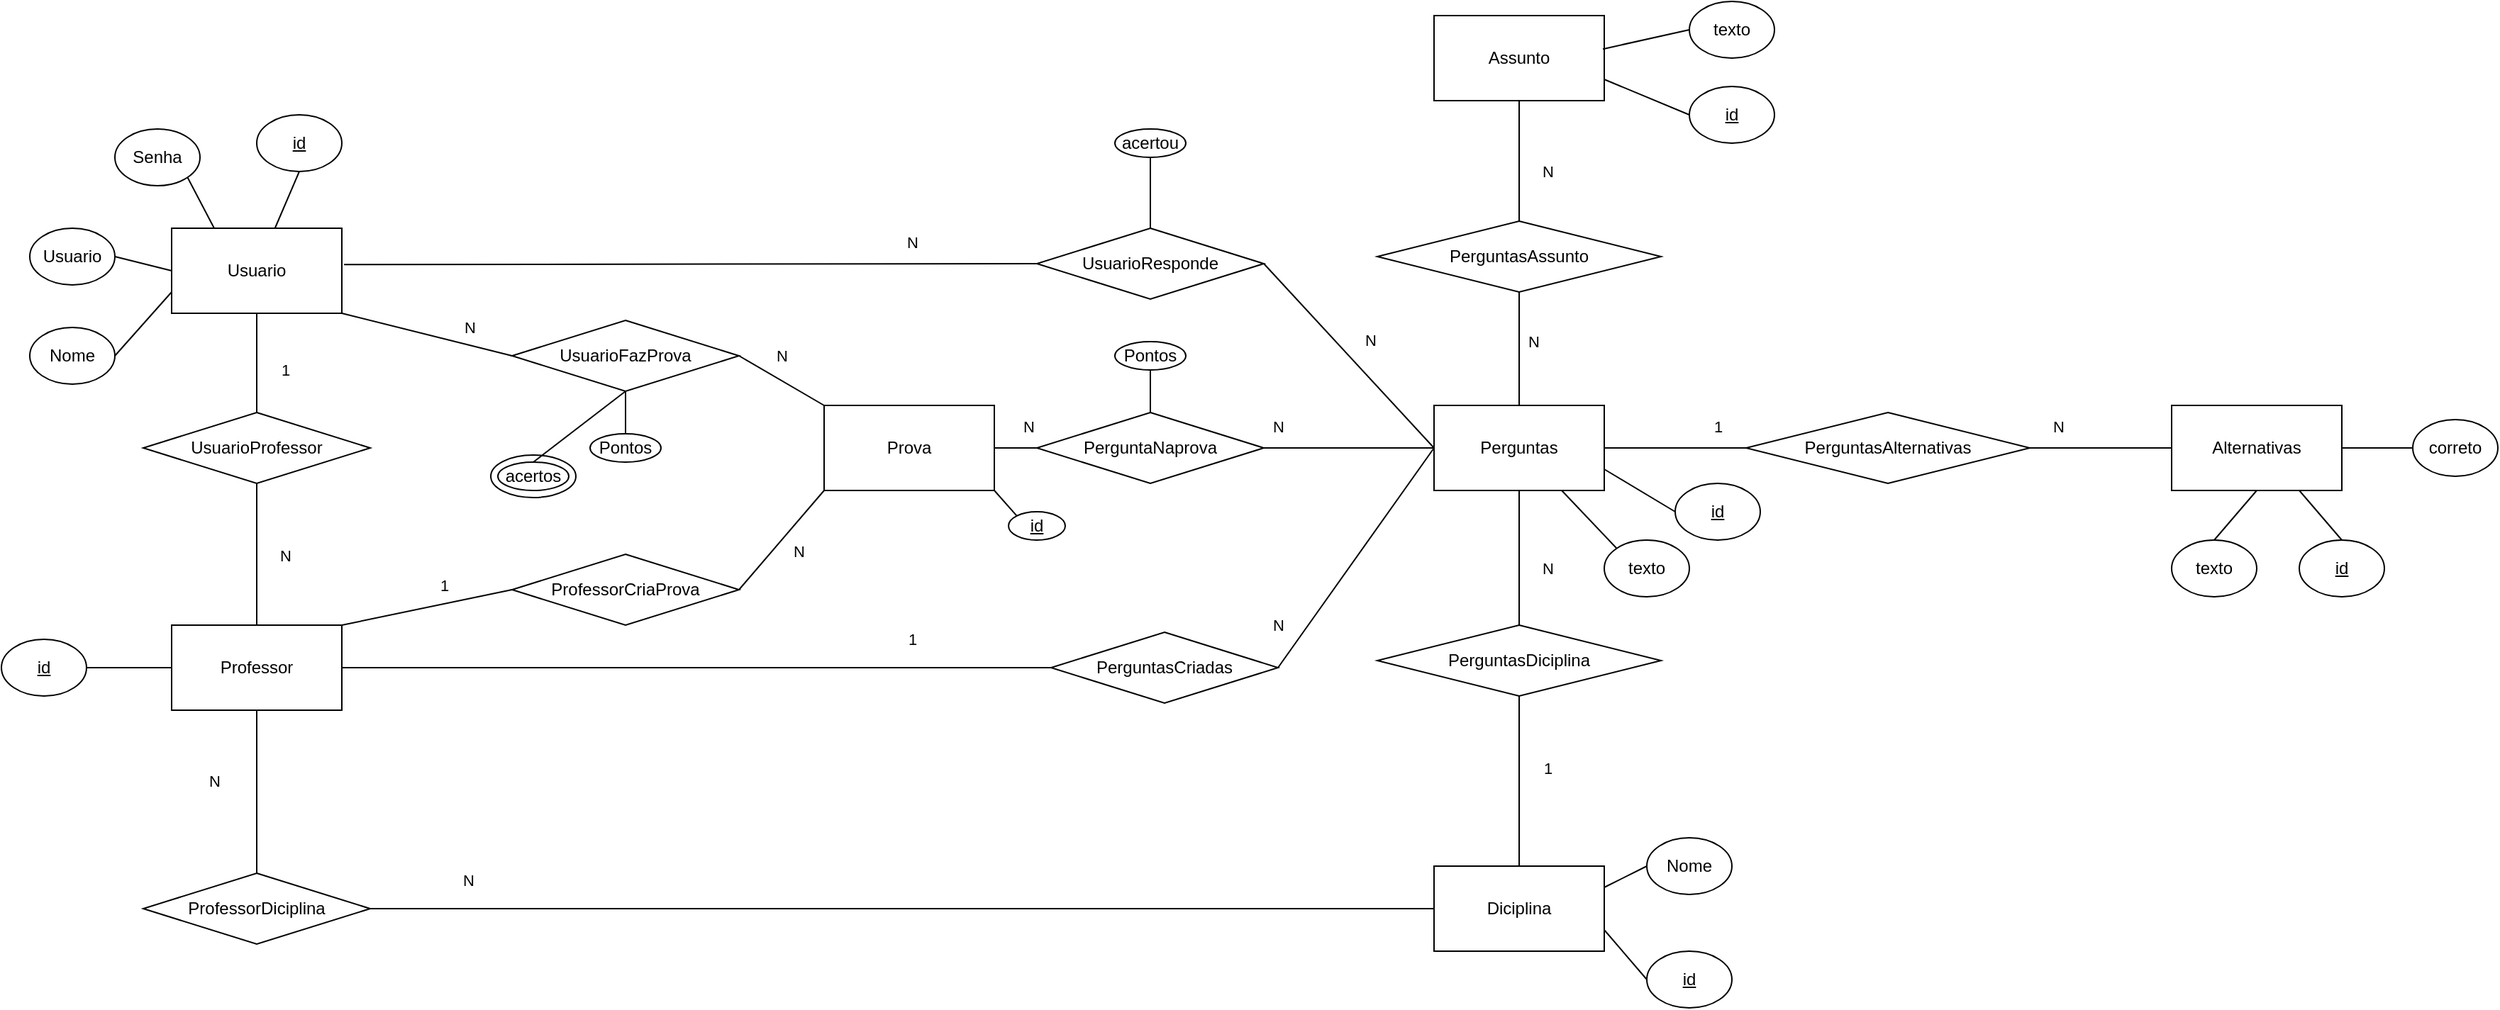 <mxfile version="23.1.5" type="device">
  <diagram name="Página-1" id="-rzyazZA07NCYQTuwIPl">
    <mxGraphModel dx="2924" dy="757" grid="1" gridSize="10" guides="1" tooltips="1" connect="1" arrows="1" fold="1" page="1" pageScale="1" pageWidth="1600" pageHeight="1200" math="0" shadow="0">
      <root>
        <mxCell id="0" />
        <mxCell id="1" parent="0" />
        <mxCell id="yHFWq50CjrSYQNt5o2un-2" value="Usuario" style="rounded=0;whiteSpace=wrap;html=1;" parent="1" vertex="1">
          <mxGeometry x="-620" y="420" width="120" height="60" as="geometry" />
        </mxCell>
        <mxCell id="yHFWq50CjrSYQNt5o2un-4" value="Professor" style="rounded=0;whiteSpace=wrap;html=1;" parent="1" vertex="1">
          <mxGeometry x="-620" y="700" width="120" height="60" as="geometry" />
        </mxCell>
        <mxCell id="yHFWq50CjrSYQNt5o2un-5" value="Perguntas" style="rounded=0;whiteSpace=wrap;html=1;" parent="1" vertex="1">
          <mxGeometry x="270" y="545" width="120" height="60" as="geometry" />
        </mxCell>
        <mxCell id="yHFWq50CjrSYQNt5o2un-6" value="Diciplina" style="rounded=0;whiteSpace=wrap;html=1;" parent="1" vertex="1">
          <mxGeometry x="270" y="870" width="120" height="60" as="geometry" />
        </mxCell>
        <mxCell id="yHFWq50CjrSYQNt5o2un-7" value="Assunto" style="rounded=0;whiteSpace=wrap;html=1;" parent="1" vertex="1">
          <mxGeometry x="270" y="270" width="120" height="60" as="geometry" />
        </mxCell>
        <mxCell id="yHFWq50CjrSYQNt5o2un-8" value="Alternativas" style="rounded=0;whiteSpace=wrap;html=1;" parent="1" vertex="1">
          <mxGeometry x="790" y="545" width="120" height="60" as="geometry" />
        </mxCell>
        <mxCell id="yHFWq50CjrSYQNt5o2un-9" value="Usuario" style="ellipse;whiteSpace=wrap;html=1;" parent="1" vertex="1">
          <mxGeometry x="-720" y="420" width="60" height="40" as="geometry" />
        </mxCell>
        <mxCell id="yHFWq50CjrSYQNt5o2un-10" value="Senha" style="ellipse;whiteSpace=wrap;html=1;" parent="1" vertex="1">
          <mxGeometry x="-660" y="350" width="60" height="40" as="geometry" />
        </mxCell>
        <mxCell id="yHFWq50CjrSYQNt5o2un-11" value="UsuarioProfessor" style="rhombus;whiteSpace=wrap;html=1;" parent="1" vertex="1">
          <mxGeometry x="-640" y="550" width="160" height="50" as="geometry" />
        </mxCell>
        <mxCell id="yHFWq50CjrSYQNt5o2un-12" value="UsuarioResponde" style="rhombus;whiteSpace=wrap;html=1;" parent="1" vertex="1">
          <mxGeometry x="-10" y="420" width="160" height="50" as="geometry" />
        </mxCell>
        <mxCell id="yHFWq50CjrSYQNt5o2un-14" value="PerguntasCriadas" style="rhombus;whiteSpace=wrap;html=1;" parent="1" vertex="1">
          <mxGeometry y="705" width="160" height="50" as="geometry" />
        </mxCell>
        <mxCell id="yHFWq50CjrSYQNt5o2un-16" value="N" style="endArrow=none;html=1;rounded=0;entryX=0.5;entryY=1;entryDx=0;entryDy=0;exitX=0.5;exitY=0;exitDx=0;exitDy=0;" parent="1" source="yHFWq50CjrSYQNt5o2un-4" target="yHFWq50CjrSYQNt5o2un-11" edge="1">
          <mxGeometry y="-20" width="50" height="50" relative="1" as="geometry">
            <mxPoint x="-420" y="780" as="sourcePoint" />
            <mxPoint x="-370" y="730" as="targetPoint" />
            <mxPoint y="1" as="offset" />
          </mxGeometry>
        </mxCell>
        <mxCell id="yHFWq50CjrSYQNt5o2un-17" value="1" style="endArrow=none;html=1;rounded=0;entryX=0.5;entryY=1;entryDx=0;entryDy=0;" parent="1" source="yHFWq50CjrSYQNt5o2un-11" target="yHFWq50CjrSYQNt5o2un-2" edge="1">
          <mxGeometry x="-0.143" y="-20" width="50" height="50" relative="1" as="geometry">
            <mxPoint x="-550" y="700" as="sourcePoint" />
            <mxPoint x="-550" y="610" as="targetPoint" />
            <mxPoint as="offset" />
          </mxGeometry>
        </mxCell>
        <mxCell id="yHFWq50CjrSYQNt5o2un-18" value="N" style="endArrow=none;html=1;rounded=0;entryX=1.013;entryY=0.427;entryDx=0;entryDy=0;exitX=0;exitY=0.5;exitDx=0;exitDy=0;entryPerimeter=0;" parent="1" source="yHFWq50CjrSYQNt5o2un-12" target="yHFWq50CjrSYQNt5o2un-2" edge="1">
          <mxGeometry x="-0.642" y="-15" width="50" height="50" relative="1" as="geometry">
            <mxPoint x="30" y="445" as="sourcePoint" />
            <mxPoint x="-100" y="610" as="targetPoint" />
            <mxPoint as="offset" />
          </mxGeometry>
        </mxCell>
        <mxCell id="yHFWq50CjrSYQNt5o2un-19" value="N" style="endArrow=none;html=1;rounded=0;entryX=1;entryY=0.5;entryDx=0;entryDy=0;exitX=0;exitY=0.5;exitDx=0;exitDy=0;" parent="1" source="yHFWq50CjrSYQNt5o2un-5" target="yHFWq50CjrSYQNt5o2un-12" edge="1">
          <mxGeometry x="-0.024" y="-18" width="50" height="50" relative="1" as="geometry">
            <mxPoint x="-120" y="710" as="sourcePoint" />
            <mxPoint x="-120" y="620" as="targetPoint" />
            <mxPoint as="offset" />
          </mxGeometry>
        </mxCell>
        <mxCell id="yHFWq50CjrSYQNt5o2un-20" value="PerguntasAlternativas" style="rhombus;whiteSpace=wrap;html=1;" parent="1" vertex="1">
          <mxGeometry x="490" y="550" width="200" height="50" as="geometry" />
        </mxCell>
        <mxCell id="9dntIC0oJ66V0iwh-9Vj-1" value="&lt;u&gt;id&lt;/u&gt;" style="ellipse;whiteSpace=wrap;html=1;" parent="1" vertex="1">
          <mxGeometry x="-560" y="340" width="60" height="40" as="geometry" />
        </mxCell>
        <mxCell id="9dntIC0oJ66V0iwh-9Vj-2" value="&lt;u&gt;id&lt;/u&gt;" style="ellipse;whiteSpace=wrap;html=1;" parent="1" vertex="1">
          <mxGeometry x="-740" y="710" width="60" height="40" as="geometry" />
        </mxCell>
        <mxCell id="9dntIC0oJ66V0iwh-9Vj-3" value="N" style="endArrow=none;html=1;rounded=0;entryX=1;entryY=0.5;entryDx=0;entryDy=0;exitX=0;exitY=0.5;exitDx=0;exitDy=0;" parent="1" source="yHFWq50CjrSYQNt5o2un-5" target="yHFWq50CjrSYQNt5o2un-14" edge="1">
          <mxGeometry x="0.743" y="-17" width="50" height="50" relative="1" as="geometry">
            <mxPoint x="280" y="590" as="sourcePoint" />
            <mxPoint x="180" y="455" as="targetPoint" />
            <mxPoint as="offset" />
          </mxGeometry>
        </mxCell>
        <mxCell id="9dntIC0oJ66V0iwh-9Vj-4" value="1" style="endArrow=none;html=1;rounded=0;entryX=1;entryY=0.5;entryDx=0;entryDy=0;" parent="1" target="yHFWq50CjrSYQNt5o2un-4" edge="1">
          <mxGeometry x="-0.607" y="-20" width="50" height="50" relative="1" as="geometry">
            <mxPoint y="730" as="sourcePoint" />
            <mxPoint x="-38" y="456" as="targetPoint" />
            <mxPoint as="offset" />
          </mxGeometry>
        </mxCell>
        <mxCell id="9dntIC0oJ66V0iwh-9Vj-7" value="Nome" style="ellipse;whiteSpace=wrap;html=1;" parent="1" vertex="1">
          <mxGeometry x="-720" y="490" width="60" height="40" as="geometry" />
        </mxCell>
        <mxCell id="9dntIC0oJ66V0iwh-9Vj-8" value="1" style="endArrow=none;html=1;rounded=0;entryX=1;entryY=0.5;entryDx=0;entryDy=0;exitX=0;exitY=0.5;exitDx=0;exitDy=0;" parent="1" source="yHFWq50CjrSYQNt5o2un-20" target="yHFWq50CjrSYQNt5o2un-5" edge="1">
          <mxGeometry x="-0.6" y="-15" width="50" height="50" relative="1" as="geometry">
            <mxPoint x="320" y="710" as="sourcePoint" />
            <mxPoint x="370" y="660" as="targetPoint" />
            <mxPoint as="offset" />
          </mxGeometry>
        </mxCell>
        <mxCell id="9dntIC0oJ66V0iwh-9Vj-9" value="N" style="endArrow=none;html=1;rounded=0;entryX=1;entryY=0.5;entryDx=0;entryDy=0;" parent="1" source="yHFWq50CjrSYQNt5o2un-8" target="yHFWq50CjrSYQNt5o2un-20" edge="1">
          <mxGeometry x="0.6" y="-15" width="50" height="50" relative="1" as="geometry">
            <mxPoint x="320" y="710" as="sourcePoint" />
            <mxPoint x="370" y="660" as="targetPoint" />
            <mxPoint as="offset" />
          </mxGeometry>
        </mxCell>
        <mxCell id="9dntIC0oJ66V0iwh-9Vj-10" value="PerguntasDiciplina" style="rhombus;whiteSpace=wrap;html=1;" parent="1" vertex="1">
          <mxGeometry x="230" y="700" width="200" height="50" as="geometry" />
        </mxCell>
        <mxCell id="9dntIC0oJ66V0iwh-9Vj-11" value="N" style="endArrow=none;html=1;rounded=0;entryX=0.5;entryY=1;entryDx=0;entryDy=0;exitX=0.5;exitY=0;exitDx=0;exitDy=0;" parent="1" source="9dntIC0oJ66V0iwh-9Vj-10" target="yHFWq50CjrSYQNt5o2un-5" edge="1">
          <mxGeometry x="-0.158" y="-20" width="50" height="50" relative="1" as="geometry">
            <mxPoint x="370" y="710" as="sourcePoint" />
            <mxPoint x="420" y="660" as="targetPoint" />
            <mxPoint as="offset" />
          </mxGeometry>
        </mxCell>
        <mxCell id="9dntIC0oJ66V0iwh-9Vj-12" value="1" style="endArrow=none;html=1;rounded=0;entryX=0.5;entryY=1;entryDx=0;entryDy=0;exitX=0.5;exitY=0;exitDx=0;exitDy=0;" parent="1" source="yHFWq50CjrSYQNt5o2un-6" target="9dntIC0oJ66V0iwh-9Vj-10" edge="1">
          <mxGeometry x="0.167" y="-20" width="50" height="50" relative="1" as="geometry">
            <mxPoint x="340" y="710" as="sourcePoint" />
            <mxPoint x="340" y="615" as="targetPoint" />
            <mxPoint y="1" as="offset" />
          </mxGeometry>
        </mxCell>
        <mxCell id="9dntIC0oJ66V0iwh-9Vj-13" value="N" style="endArrow=none;html=1;rounded=0;entryX=0.5;entryY=1;entryDx=0;entryDy=0;exitX=0.5;exitY=0;exitDx=0;exitDy=0;" parent="1" source="yHFWq50CjrSYQNt5o2un-5" target="9dntIC0oJ66V0iwh-9Vj-14" edge="1">
          <mxGeometry x="0.125" y="-10" width="50" height="50" relative="1" as="geometry">
            <mxPoint x="370" y="570" as="sourcePoint" />
            <mxPoint x="420" y="520" as="targetPoint" />
            <mxPoint as="offset" />
          </mxGeometry>
        </mxCell>
        <mxCell id="9dntIC0oJ66V0iwh-9Vj-14" value="PerguntasAssunto" style="rhombus;whiteSpace=wrap;html=1;" parent="1" vertex="1">
          <mxGeometry x="230" y="415" width="200" height="50" as="geometry" />
        </mxCell>
        <mxCell id="9dntIC0oJ66V0iwh-9Vj-15" value="N" style="endArrow=none;html=1;rounded=0;entryX=0.5;entryY=1;entryDx=0;entryDy=0;exitX=0.5;exitY=0;exitDx=0;exitDy=0;" parent="1" source="9dntIC0oJ66V0iwh-9Vj-14" target="yHFWq50CjrSYQNt5o2un-7" edge="1">
          <mxGeometry x="-0.176" y="-20" width="50" height="50" relative="1" as="geometry">
            <mxPoint x="340" y="555" as="sourcePoint" />
            <mxPoint x="340" y="475" as="targetPoint" />
            <mxPoint as="offset" />
          </mxGeometry>
        </mxCell>
        <mxCell id="9dntIC0oJ66V0iwh-9Vj-17" value="texto" style="ellipse;whiteSpace=wrap;html=1;" parent="1" vertex="1">
          <mxGeometry x="390" y="640" width="60" height="40" as="geometry" />
        </mxCell>
        <mxCell id="9dntIC0oJ66V0iwh-9Vj-19" value="&lt;u&gt;id&lt;/u&gt;" style="ellipse;whiteSpace=wrap;html=1;" parent="1" vertex="1">
          <mxGeometry x="440" y="600" width="60" height="40" as="geometry" />
        </mxCell>
        <mxCell id="9dntIC0oJ66V0iwh-9Vj-20" value="" style="endArrow=none;html=1;rounded=0;entryX=1;entryY=0.75;entryDx=0;entryDy=0;exitX=0;exitY=0.5;exitDx=0;exitDy=0;" parent="1" source="9dntIC0oJ66V0iwh-9Vj-19" target="yHFWq50CjrSYQNt5o2un-5" edge="1">
          <mxGeometry width="50" height="50" relative="1" as="geometry">
            <mxPoint x="160" y="650" as="sourcePoint" />
            <mxPoint x="210" y="600" as="targetPoint" />
          </mxGeometry>
        </mxCell>
        <mxCell id="9dntIC0oJ66V0iwh-9Vj-21" value="" style="endArrow=none;html=1;rounded=0;entryX=0.75;entryY=1;entryDx=0;entryDy=0;exitX=0;exitY=0;exitDx=0;exitDy=0;" parent="1" source="9dntIC0oJ66V0iwh-9Vj-17" target="yHFWq50CjrSYQNt5o2un-5" edge="1">
          <mxGeometry width="50" height="50" relative="1" as="geometry">
            <mxPoint x="160" y="650" as="sourcePoint" />
            <mxPoint x="210" y="600" as="targetPoint" />
          </mxGeometry>
        </mxCell>
        <mxCell id="9dntIC0oJ66V0iwh-9Vj-22" value="texto" style="ellipse;whiteSpace=wrap;html=1;" parent="1" vertex="1">
          <mxGeometry x="450" y="260" width="60" height="40" as="geometry" />
        </mxCell>
        <mxCell id="9dntIC0oJ66V0iwh-9Vj-23" value="texto" style="ellipse;whiteSpace=wrap;html=1;" parent="1" vertex="1">
          <mxGeometry x="790" y="640" width="60" height="40" as="geometry" />
        </mxCell>
        <mxCell id="9dntIC0oJ66V0iwh-9Vj-24" value="&lt;u&gt;id&lt;/u&gt;" style="ellipse;whiteSpace=wrap;html=1;" parent="1" vertex="1">
          <mxGeometry x="880" y="640" width="60" height="40" as="geometry" />
        </mxCell>
        <mxCell id="9dntIC0oJ66V0iwh-9Vj-25" value="Nome" style="ellipse;whiteSpace=wrap;html=1;" parent="1" vertex="1">
          <mxGeometry x="420" y="850" width="60" height="40" as="geometry" />
        </mxCell>
        <mxCell id="9dntIC0oJ66V0iwh-9Vj-26" value="&lt;u&gt;id&lt;/u&gt;" style="ellipse;whiteSpace=wrap;html=1;" parent="1" vertex="1">
          <mxGeometry x="420" y="930" width="60" height="40" as="geometry" />
        </mxCell>
        <mxCell id="9dntIC0oJ66V0iwh-9Vj-27" value="&lt;u&gt;id&lt;/u&gt;" style="ellipse;whiteSpace=wrap;html=1;" parent="1" vertex="1">
          <mxGeometry x="450" y="320" width="60" height="40" as="geometry" />
        </mxCell>
        <mxCell id="9dntIC0oJ66V0iwh-9Vj-28" value="" style="endArrow=none;html=1;rounded=0;entryX=0;entryY=0.5;entryDx=0;entryDy=0;exitX=1;exitY=0.25;exitDx=0;exitDy=0;" parent="1" source="yHFWq50CjrSYQNt5o2un-6" target="9dntIC0oJ66V0iwh-9Vj-25" edge="1">
          <mxGeometry width="50" height="50" relative="1" as="geometry">
            <mxPoint x="450" y="630" as="sourcePoint" />
            <mxPoint x="400" y="600" as="targetPoint" />
          </mxGeometry>
        </mxCell>
        <mxCell id="9dntIC0oJ66V0iwh-9Vj-29" value="" style="endArrow=none;html=1;rounded=0;entryX=0;entryY=0.5;entryDx=0;entryDy=0;exitX=1;exitY=0.75;exitDx=0;exitDy=0;" parent="1" source="yHFWq50CjrSYQNt5o2un-6" target="9dntIC0oJ66V0iwh-9Vj-26" edge="1">
          <mxGeometry width="50" height="50" relative="1" as="geometry">
            <mxPoint x="400" y="895" as="sourcePoint" />
            <mxPoint x="430" y="880" as="targetPoint" />
          </mxGeometry>
        </mxCell>
        <mxCell id="9dntIC0oJ66V0iwh-9Vj-30" value="" style="endArrow=none;html=1;rounded=0;entryX=1;entryY=0.75;entryDx=0;entryDy=0;exitX=0;exitY=0.5;exitDx=0;exitDy=0;" parent="1" source="9dntIC0oJ66V0iwh-9Vj-27" target="yHFWq50CjrSYQNt5o2un-7" edge="1">
          <mxGeometry width="50" height="50" relative="1" as="geometry">
            <mxPoint x="409" y="656" as="sourcePoint" />
            <mxPoint x="370" y="615" as="targetPoint" />
          </mxGeometry>
        </mxCell>
        <mxCell id="9dntIC0oJ66V0iwh-9Vj-31" value="" style="endArrow=none;html=1;rounded=0;entryX=0.992;entryY=0.393;entryDx=0;entryDy=0;exitX=0;exitY=0.5;exitDx=0;exitDy=0;entryPerimeter=0;" parent="1" source="9dntIC0oJ66V0iwh-9Vj-22" target="yHFWq50CjrSYQNt5o2un-7" edge="1">
          <mxGeometry width="50" height="50" relative="1" as="geometry">
            <mxPoint x="460" y="350" as="sourcePoint" />
            <mxPoint x="400" y="325" as="targetPoint" />
          </mxGeometry>
        </mxCell>
        <mxCell id="9dntIC0oJ66V0iwh-9Vj-32" value="" style="endArrow=none;html=1;rounded=0;entryX=0.5;entryY=0;entryDx=0;entryDy=0;exitX=0.5;exitY=1;exitDx=0;exitDy=0;" parent="1" source="yHFWq50CjrSYQNt5o2un-8" target="9dntIC0oJ66V0iwh-9Vj-23" edge="1">
          <mxGeometry width="50" height="50" relative="1" as="geometry">
            <mxPoint x="460" y="350" as="sourcePoint" />
            <mxPoint x="400" y="325" as="targetPoint" />
          </mxGeometry>
        </mxCell>
        <mxCell id="9dntIC0oJ66V0iwh-9Vj-33" value="" style="endArrow=none;html=1;rounded=0;entryX=0.75;entryY=1;entryDx=0;entryDy=0;exitX=0.5;exitY=0;exitDx=0;exitDy=0;" parent="1" source="9dntIC0oJ66V0iwh-9Vj-24" target="yHFWq50CjrSYQNt5o2un-8" edge="1">
          <mxGeometry width="50" height="50" relative="1" as="geometry">
            <mxPoint x="460" y="290" as="sourcePoint" />
            <mxPoint x="399" y="304" as="targetPoint" />
          </mxGeometry>
        </mxCell>
        <mxCell id="9dntIC0oJ66V0iwh-9Vj-34" value="correto" style="ellipse;whiteSpace=wrap;html=1;" parent="1" vertex="1">
          <mxGeometry x="960" y="555" width="60" height="40" as="geometry" />
        </mxCell>
        <mxCell id="9dntIC0oJ66V0iwh-9Vj-35" value="" style="endArrow=none;html=1;rounded=0;entryX=1;entryY=0.5;entryDx=0;entryDy=0;exitX=0;exitY=0.5;exitDx=0;exitDy=0;" parent="1" source="9dntIC0oJ66V0iwh-9Vj-34" target="yHFWq50CjrSYQNt5o2un-8" edge="1">
          <mxGeometry width="50" height="50" relative="1" as="geometry">
            <mxPoint x="920" y="650" as="sourcePoint" />
            <mxPoint x="890" y="615" as="targetPoint" />
          </mxGeometry>
        </mxCell>
        <mxCell id="6ALOc77N3LzCM4Vwh_3e-1" value="Prova" style="rounded=0;whiteSpace=wrap;html=1;" parent="1" vertex="1">
          <mxGeometry x="-160" y="545" width="120" height="60" as="geometry" />
        </mxCell>
        <mxCell id="6ALOc77N3LzCM4Vwh_3e-2" value="UsuarioFazProva" style="rhombus;whiteSpace=wrap;html=1;" parent="1" vertex="1">
          <mxGeometry x="-380" y="485" width="160" height="50" as="geometry" />
        </mxCell>
        <mxCell id="6ALOc77N3LzCM4Vwh_3e-3" value="ProfessorCriaProva" style="rhombus;whiteSpace=wrap;html=1;" parent="1" vertex="1">
          <mxGeometry x="-380" y="650" width="160" height="50" as="geometry" />
        </mxCell>
        <mxCell id="6ALOc77N3LzCM4Vwh_3e-4" value="PerguntaNaprova" style="rhombus;whiteSpace=wrap;html=1;" parent="1" vertex="1">
          <mxGeometry x="-10" y="550" width="160" height="50" as="geometry" />
        </mxCell>
        <mxCell id="6ALOc77N3LzCM4Vwh_3e-5" value="N" style="endArrow=none;html=1;rounded=0;entryX=1;entryY=1;entryDx=0;entryDy=0;exitX=0;exitY=0.5;exitDx=0;exitDy=0;" parent="1" source="6ALOc77N3LzCM4Vwh_3e-2" target="yHFWq50CjrSYQNt5o2un-2" edge="1">
          <mxGeometry x="-0.451" y="-12" width="50" height="50" relative="1" as="geometry">
            <mxPoint x="-150" y="750" as="sourcePoint" />
            <mxPoint x="-100" y="700" as="targetPoint" />
            <mxPoint as="offset" />
          </mxGeometry>
        </mxCell>
        <mxCell id="6ALOc77N3LzCM4Vwh_3e-6" value="1" style="endArrow=none;html=1;rounded=0;entryX=1;entryY=0;entryDx=0;entryDy=0;exitX=0;exitY=0.5;exitDx=0;exitDy=0;" parent="1" source="6ALOc77N3LzCM4Vwh_3e-3" target="yHFWq50CjrSYQNt5o2un-4" edge="1">
          <mxGeometry x="-0.242" y="-13" width="50" height="50" relative="1" as="geometry">
            <mxPoint x="-370" y="520" as="sourcePoint" />
            <mxPoint x="-490" y="490" as="targetPoint" />
            <mxPoint as="offset" />
          </mxGeometry>
        </mxCell>
        <mxCell id="6ALOc77N3LzCM4Vwh_3e-7" value="N" style="endArrow=none;html=1;rounded=0;entryX=1;entryY=0.5;entryDx=0;entryDy=0;exitX=0;exitY=1;exitDx=0;exitDy=0;" parent="1" source="6ALOc77N3LzCM4Vwh_3e-1" target="6ALOc77N3LzCM4Vwh_3e-3" edge="1">
          <mxGeometry x="-0.033" y="14" width="50" height="50" relative="1" as="geometry">
            <mxPoint x="-370" y="665" as="sourcePoint" />
            <mxPoint x="-490" y="710" as="targetPoint" />
            <mxPoint as="offset" />
          </mxGeometry>
        </mxCell>
        <mxCell id="6ALOc77N3LzCM4Vwh_3e-8" value="N" style="endArrow=none;html=1;rounded=0;entryX=0;entryY=0;entryDx=0;entryDy=0;exitX=1;exitY=0.5;exitDx=0;exitDy=0;" parent="1" source="6ALOc77N3LzCM4Vwh_3e-2" target="6ALOc77N3LzCM4Vwh_3e-1" edge="1">
          <mxGeometry x="-0.254" y="15" width="50" height="50" relative="1" as="geometry">
            <mxPoint x="-150" y="615" as="sourcePoint" />
            <mxPoint x="-210" y="665" as="targetPoint" />
            <mxPoint as="offset" />
          </mxGeometry>
        </mxCell>
        <mxCell id="6ALOc77N3LzCM4Vwh_3e-9" value="N" style="endArrow=none;html=1;rounded=0;entryX=1;entryY=0.5;entryDx=0;entryDy=0;exitX=0;exitY=0.5;exitDx=0;exitDy=0;" parent="1" source="6ALOc77N3LzCM4Vwh_3e-4" target="6ALOc77N3LzCM4Vwh_3e-1" edge="1">
          <mxGeometry x="-0.556" y="-15" width="50" height="50" relative="1" as="geometry">
            <mxPoint x="20" y="575" as="sourcePoint" />
            <mxPoint x="-180" y="555" as="targetPoint" />
            <mxPoint as="offset" />
          </mxGeometry>
        </mxCell>
        <mxCell id="6ALOc77N3LzCM4Vwh_3e-10" value="N" style="endArrow=none;html=1;rounded=0;entryX=1;entryY=0.5;entryDx=0;entryDy=0;exitX=0;exitY=0.5;exitDx=0;exitDy=0;" parent="1" source="yHFWq50CjrSYQNt5o2un-5" target="6ALOc77N3LzCM4Vwh_3e-4" edge="1">
          <mxGeometry x="0.833" y="-15" width="50" height="50" relative="1" as="geometry">
            <mxPoint y="585" as="sourcePoint" />
            <mxPoint x="-90" y="585" as="targetPoint" />
            <mxPoint as="offset" />
          </mxGeometry>
        </mxCell>
        <mxCell id="6ALOc77N3LzCM4Vwh_3e-12" value="Pontos" style="ellipse;whiteSpace=wrap;html=1;" parent="1" vertex="1">
          <mxGeometry x="45" y="500" width="50" height="20" as="geometry" />
        </mxCell>
        <mxCell id="6ALOc77N3LzCM4Vwh_3e-13" value="&lt;u&gt;id&lt;/u&gt;" style="ellipse;whiteSpace=wrap;html=1;" parent="1" vertex="1">
          <mxGeometry x="-30" y="620" width="40" height="20" as="geometry" />
        </mxCell>
        <mxCell id="6ALOc77N3LzCM4Vwh_3e-15" value="" style="endArrow=none;html=1;rounded=0;entryX=1;entryY=1;entryDx=0;entryDy=0;exitX=0;exitY=0;exitDx=0;exitDy=0;" parent="1" source="6ALOc77N3LzCM4Vwh_3e-13" target="6ALOc77N3LzCM4Vwh_3e-1" edge="1">
          <mxGeometry width="50" height="50" relative="1" as="geometry">
            <mxPoint x="60" y="610" as="sourcePoint" />
            <mxPoint x="110" y="560" as="targetPoint" />
          </mxGeometry>
        </mxCell>
        <mxCell id="6ALOc77N3LzCM4Vwh_3e-17" value="" style="endArrow=none;html=1;rounded=0;entryX=0.5;entryY=1;entryDx=0;entryDy=0;" parent="1" source="6ALOc77N3LzCM4Vwh_3e-4" target="6ALOc77N3LzCM4Vwh_3e-12" edge="1">
          <mxGeometry width="50" height="50" relative="1" as="geometry">
            <mxPoint x="-74" y="633" as="sourcePoint" />
            <mxPoint x="-90" y="615" as="targetPoint" />
          </mxGeometry>
        </mxCell>
        <mxCell id="6ALOc77N3LzCM4Vwh_3e-20" value="" style="endArrow=none;html=1;rounded=0;entryX=0;entryY=0.75;entryDx=0;entryDy=0;exitX=1;exitY=0.5;exitDx=0;exitDy=0;" parent="1" source="9dntIC0oJ66V0iwh-9Vj-7" target="yHFWq50CjrSYQNt5o2un-2" edge="1">
          <mxGeometry width="50" height="50" relative="1" as="geometry">
            <mxPoint x="-410" y="750" as="sourcePoint" />
            <mxPoint x="-360" y="700" as="targetPoint" />
          </mxGeometry>
        </mxCell>
        <mxCell id="6ALOc77N3LzCM4Vwh_3e-21" value="" style="endArrow=none;html=1;rounded=0;entryX=1;entryY=0.5;entryDx=0;entryDy=0;exitX=0;exitY=0.5;exitDx=0;exitDy=0;" parent="1" source="yHFWq50CjrSYQNt5o2un-2" target="yHFWq50CjrSYQNt5o2un-9" edge="1">
          <mxGeometry width="50" height="50" relative="1" as="geometry">
            <mxPoint x="-650" y="520" as="sourcePoint" />
            <mxPoint x="-610" y="475" as="targetPoint" />
          </mxGeometry>
        </mxCell>
        <mxCell id="6ALOc77N3LzCM4Vwh_3e-22" value="" style="endArrow=none;html=1;rounded=0;entryX=1;entryY=1;entryDx=0;entryDy=0;exitX=0.25;exitY=0;exitDx=0;exitDy=0;" parent="1" source="yHFWq50CjrSYQNt5o2un-2" target="yHFWq50CjrSYQNt5o2un-10" edge="1">
          <mxGeometry width="50" height="50" relative="1" as="geometry">
            <mxPoint x="-640" y="530" as="sourcePoint" />
            <mxPoint x="-600" y="485" as="targetPoint" />
          </mxGeometry>
        </mxCell>
        <mxCell id="6ALOc77N3LzCM4Vwh_3e-23" value="" style="endArrow=none;html=1;rounded=0;entryX=0.5;entryY=1;entryDx=0;entryDy=0;" parent="1" source="yHFWq50CjrSYQNt5o2un-2" target="9dntIC0oJ66V0iwh-9Vj-1" edge="1">
          <mxGeometry width="50" height="50" relative="1" as="geometry">
            <mxPoint x="-630" y="540" as="sourcePoint" />
            <mxPoint x="-590" y="495" as="targetPoint" />
          </mxGeometry>
        </mxCell>
        <mxCell id="6ALOc77N3LzCM4Vwh_3e-24" value="" style="endArrow=none;html=1;rounded=0;exitX=1;exitY=0.5;exitDx=0;exitDy=0;" parent="1" source="9dntIC0oJ66V0iwh-9Vj-2" target="yHFWq50CjrSYQNt5o2un-4" edge="1">
          <mxGeometry width="50" height="50" relative="1" as="geometry">
            <mxPoint x="-620" y="550" as="sourcePoint" />
            <mxPoint x="-580" y="505" as="targetPoint" />
          </mxGeometry>
        </mxCell>
        <mxCell id="6ALOc77N3LzCM4Vwh_3e-27" value="acertou" style="ellipse;whiteSpace=wrap;html=1;" parent="1" vertex="1">
          <mxGeometry x="45" y="350" width="50" height="20" as="geometry" />
        </mxCell>
        <mxCell id="6ALOc77N3LzCM4Vwh_3e-28" value="" style="endArrow=none;html=1;rounded=0;entryX=0.5;entryY=1;entryDx=0;entryDy=0;exitX=0.5;exitY=0;exitDx=0;exitDy=0;" parent="1" source="yHFWq50CjrSYQNt5o2un-12" target="6ALOc77N3LzCM4Vwh_3e-27" edge="1">
          <mxGeometry width="50" height="50" relative="1" as="geometry">
            <mxPoint x="80" y="420" as="sourcePoint" />
            <mxPoint x="80" y="530" as="targetPoint" />
          </mxGeometry>
        </mxCell>
        <mxCell id="0bSJ1-IyziWIZrMtLLBv-1" value="ProfessorDiciplina" style="rhombus;whiteSpace=wrap;html=1;" vertex="1" parent="1">
          <mxGeometry x="-640" y="875" width="160" height="50" as="geometry" />
        </mxCell>
        <mxCell id="0bSJ1-IyziWIZrMtLLBv-2" value="N" style="endArrow=none;html=1;rounded=0;exitX=0.5;exitY=0;exitDx=0;exitDy=0;entryX=0.5;entryY=1;entryDx=0;entryDy=0;" edge="1" parent="1" source="0bSJ1-IyziWIZrMtLLBv-1" target="yHFWq50CjrSYQNt5o2un-4">
          <mxGeometry x="0.13" y="30" width="50" height="50" relative="1" as="geometry">
            <mxPoint x="-210" y="780" as="sourcePoint" />
            <mxPoint x="-160" y="730" as="targetPoint" />
            <mxPoint as="offset" />
          </mxGeometry>
        </mxCell>
        <mxCell id="0bSJ1-IyziWIZrMtLLBv-3" value="N" style="endArrow=none;html=1;rounded=0;exitX=1;exitY=0.5;exitDx=0;exitDy=0;entryX=0;entryY=0.5;entryDx=0;entryDy=0;" edge="1" parent="1" source="0bSJ1-IyziWIZrMtLLBv-1" target="yHFWq50CjrSYQNt5o2un-6">
          <mxGeometry x="-0.813" y="20" width="50" height="50" relative="1" as="geometry">
            <mxPoint x="-550" y="885" as="sourcePoint" />
            <mxPoint x="290" y="900" as="targetPoint" />
            <mxPoint x="-1" as="offset" />
          </mxGeometry>
        </mxCell>
        <mxCell id="0bSJ1-IyziWIZrMtLLBv-4" value="" style="endArrow=none;html=1;rounded=0;entryX=0.5;entryY=1;entryDx=0;entryDy=0;" edge="1" parent="1" source="0bSJ1-IyziWIZrMtLLBv-5" target="6ALOc77N3LzCM4Vwh_3e-2">
          <mxGeometry x="-0.176" y="-20" width="50" height="50" relative="1" as="geometry">
            <mxPoint x="-300" y="570" as="sourcePoint" />
            <mxPoint x="-300.37" y="530" as="targetPoint" />
            <mxPoint as="offset" />
          </mxGeometry>
        </mxCell>
        <mxCell id="0bSJ1-IyziWIZrMtLLBv-6" value="" style="endArrow=none;html=1;rounded=0;entryX=0.5;entryY=1;entryDx=0;entryDy=0;" edge="1" parent="1" target="0bSJ1-IyziWIZrMtLLBv-5">
          <mxGeometry x="-0.176" y="-20" width="50" height="50" relative="1" as="geometry">
            <mxPoint x="-300" y="570" as="sourcePoint" />
            <mxPoint x="-300.37" y="530" as="targetPoint" />
            <mxPoint as="offset" />
          </mxGeometry>
        </mxCell>
        <mxCell id="0bSJ1-IyziWIZrMtLLBv-5" value="Pontos" style="ellipse;whiteSpace=wrap;html=1;" vertex="1" parent="1">
          <mxGeometry x="-325" y="565" width="50" height="20" as="geometry" />
        </mxCell>
        <mxCell id="0bSJ1-IyziWIZrMtLLBv-9" value="" style="endArrow=none;html=1;rounded=0;entryX=0.5;entryY=1;entryDx=0;entryDy=0;exitX=0.5;exitY=0;exitDx=0;exitDy=0;" edge="1" parent="1" source="0bSJ1-IyziWIZrMtLLBv-10" target="6ALOc77N3LzCM4Vwh_3e-2">
          <mxGeometry width="50" height="50" relative="1" as="geometry">
            <mxPoint x="-340" y="570" as="sourcePoint" />
            <mxPoint x="-300" y="540" as="targetPoint" />
          </mxGeometry>
        </mxCell>
        <mxCell id="0bSJ1-IyziWIZrMtLLBv-10" value="acertos" style="ellipse;whiteSpace=wrap;html=1;" vertex="1" parent="1">
          <mxGeometry x="-390" y="585" width="50" height="20" as="geometry" />
        </mxCell>
        <mxCell id="0bSJ1-IyziWIZrMtLLBv-11" value="" style="ellipse;whiteSpace=wrap;html=1;fillColor=none;" vertex="1" parent="1">
          <mxGeometry x="-395" y="580" width="60" height="30" as="geometry" />
        </mxCell>
      </root>
    </mxGraphModel>
  </diagram>
</mxfile>
